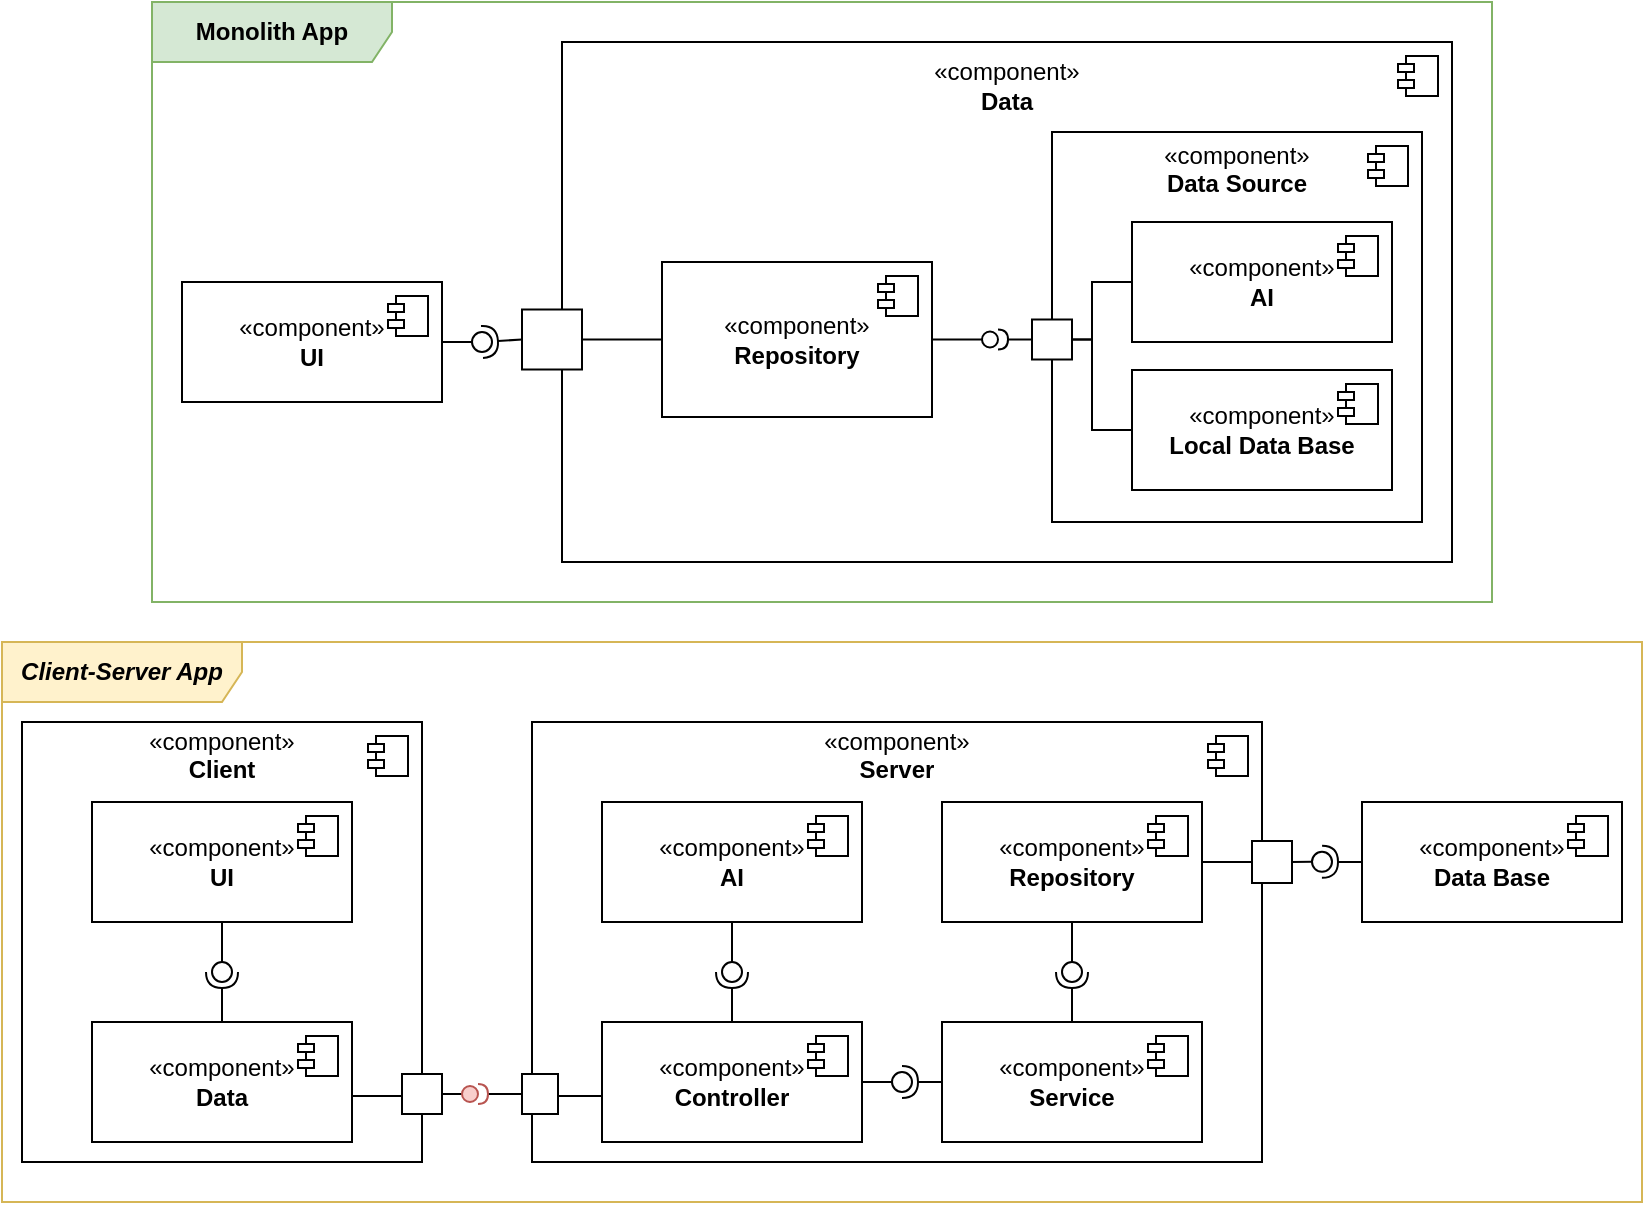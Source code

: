 <mxfile version="28.2.7">
  <diagram name="Page-1" id="xa5eS1BhHO2Y8Hw-Xd1o">
    <mxGraphModel dx="1169" dy="645" grid="1" gridSize="10" guides="1" tooltips="1" connect="1" arrows="1" fold="1" page="1" pageScale="1" pageWidth="827" pageHeight="1169" math="0" shadow="0">
      <root>
        <mxCell id="0" />
        <mxCell id="1" parent="0" />
        <mxCell id="DsuncLNuxtgSlJLGwH1R-41" value="«component»&lt;br&gt;&lt;b&gt;Client&lt;/b&gt;&lt;div&gt;&lt;b&gt;&lt;br&gt;&lt;/b&gt;&lt;/div&gt;&lt;div&gt;&lt;b&gt;&lt;br&gt;&lt;/b&gt;&lt;/div&gt;&lt;div&gt;&lt;b&gt;&lt;br&gt;&lt;/b&gt;&lt;/div&gt;&lt;div&gt;&lt;b&gt;&lt;br&gt;&lt;/b&gt;&lt;/div&gt;&lt;div&gt;&lt;b&gt;&lt;br&gt;&lt;/b&gt;&lt;/div&gt;&lt;div&gt;&lt;b&gt;&lt;br&gt;&lt;/b&gt;&lt;/div&gt;&lt;div&gt;&lt;b&gt;&lt;br&gt;&lt;/b&gt;&lt;/div&gt;&lt;div&gt;&lt;b&gt;&lt;br&gt;&lt;/b&gt;&lt;/div&gt;&lt;div&gt;&lt;b&gt;&lt;br&gt;&lt;/b&gt;&lt;/div&gt;&lt;div&gt;&lt;b&gt;&lt;br&gt;&lt;/b&gt;&lt;/div&gt;&lt;div&gt;&lt;b&gt;&lt;br&gt;&lt;/b&gt;&lt;/div&gt;&lt;div&gt;&lt;b&gt;&lt;br&gt;&lt;/b&gt;&lt;/div&gt;&lt;div&gt;&lt;b&gt;&lt;br&gt;&lt;/b&gt;&lt;/div&gt;" style="html=1;dropTarget=0;whiteSpace=wrap;" parent="1" vertex="1">
          <mxGeometry x="14" y="370" width="200" height="220" as="geometry" />
        </mxCell>
        <mxCell id="DsuncLNuxtgSlJLGwH1R-42" value="" style="shape=module;jettyWidth=8;jettyHeight=4;" parent="DsuncLNuxtgSlJLGwH1R-41" vertex="1">
          <mxGeometry x="1" width="20" height="20" relative="1" as="geometry">
            <mxPoint x="-27" y="7" as="offset" />
          </mxGeometry>
        </mxCell>
        <mxCell id="DsuncLNuxtgSlJLGwH1R-43" value="«component»&lt;br&gt;&lt;b&gt;UI&lt;/b&gt;" style="html=1;dropTarget=0;whiteSpace=wrap;" parent="1" vertex="1">
          <mxGeometry x="49" y="410" width="130" height="60" as="geometry" />
        </mxCell>
        <mxCell id="DsuncLNuxtgSlJLGwH1R-44" value="" style="shape=module;jettyWidth=8;jettyHeight=4;" parent="DsuncLNuxtgSlJLGwH1R-43" vertex="1">
          <mxGeometry x="1" width="20" height="20" relative="1" as="geometry">
            <mxPoint x="-27" y="7" as="offset" />
          </mxGeometry>
        </mxCell>
        <mxCell id="DsuncLNuxtgSlJLGwH1R-45" value="«component»&lt;br&gt;&lt;b&gt;Data&lt;/b&gt;" style="html=1;dropTarget=0;whiteSpace=wrap;" parent="1" vertex="1">
          <mxGeometry x="49" y="520" width="130" height="60" as="geometry" />
        </mxCell>
        <mxCell id="DsuncLNuxtgSlJLGwH1R-46" value="" style="shape=module;jettyWidth=8;jettyHeight=4;" parent="DsuncLNuxtgSlJLGwH1R-45" vertex="1">
          <mxGeometry x="1" width="20" height="20" relative="1" as="geometry">
            <mxPoint x="-27" y="7" as="offset" />
          </mxGeometry>
        </mxCell>
        <mxCell id="DsuncLNuxtgSlJLGwH1R-47" value="" style="rounded=0;orthogonalLoop=1;jettySize=auto;html=1;endArrow=halfCircle;endFill=0;endSize=6;strokeWidth=1;sketch=0;exitX=0.5;exitY=0;exitDx=0;exitDy=0;" parent="1" source="DsuncLNuxtgSlJLGwH1R-45" target="DsuncLNuxtgSlJLGwH1R-49" edge="1">
          <mxGeometry relative="1" as="geometry">
            <mxPoint x="209" y="515" as="sourcePoint" />
          </mxGeometry>
        </mxCell>
        <mxCell id="DsuncLNuxtgSlJLGwH1R-50" value="" style="rounded=0;orthogonalLoop=1;jettySize=auto;html=1;endArrow=oval;endFill=0;sketch=0;sourcePerimeterSpacing=0;targetPerimeterSpacing=0;endSize=10;exitX=0.5;exitY=1;exitDx=0;exitDy=0;" parent="1" source="DsuncLNuxtgSlJLGwH1R-43" target="DsuncLNuxtgSlJLGwH1R-49" edge="1">
          <mxGeometry relative="1" as="geometry">
            <mxPoint x="104" y="480" as="sourcePoint" />
            <mxPoint x="104" y="500" as="targetPoint" />
          </mxGeometry>
        </mxCell>
        <mxCell id="DsuncLNuxtgSlJLGwH1R-49" value="" style="ellipse;whiteSpace=wrap;html=1;align=center;aspect=fixed;fillColor=none;strokeColor=none;resizable=0;perimeter=centerPerimeter;rotatable=0;allowArrows=0;points=[];outlineConnect=1;" parent="1" vertex="1">
          <mxGeometry x="109" y="490" width="10" height="10" as="geometry" />
        </mxCell>
        <mxCell id="DsuncLNuxtgSlJLGwH1R-51" value="«component»&lt;br&gt;&lt;b&gt;Server&lt;/b&gt;&lt;div&gt;&lt;div&gt;&lt;b&gt;&lt;br&gt;&lt;/b&gt;&lt;/div&gt;&lt;div&gt;&lt;b&gt;&lt;br&gt;&lt;/b&gt;&lt;/div&gt;&lt;div&gt;&lt;b&gt;&lt;br&gt;&lt;/b&gt;&lt;/div&gt;&lt;div&gt;&lt;b&gt;&lt;br&gt;&lt;/b&gt;&lt;/div&gt;&lt;div&gt;&lt;b&gt;&lt;br&gt;&lt;/b&gt;&lt;/div&gt;&lt;div&gt;&lt;b&gt;&lt;br&gt;&lt;/b&gt;&lt;/div&gt;&lt;div&gt;&lt;b&gt;&lt;br&gt;&lt;/b&gt;&lt;/div&gt;&lt;div&gt;&lt;b&gt;&lt;br&gt;&lt;/b&gt;&lt;/div&gt;&lt;div&gt;&lt;b&gt;&lt;br&gt;&lt;/b&gt;&lt;/div&gt;&lt;div&gt;&lt;b&gt;&lt;br&gt;&lt;/b&gt;&lt;/div&gt;&lt;div&gt;&lt;b&gt;&lt;br&gt;&lt;/b&gt;&lt;/div&gt;&lt;div&gt;&lt;b&gt;&lt;br&gt;&lt;/b&gt;&lt;/div&gt;&lt;div&gt;&lt;b&gt;&lt;br&gt;&lt;/b&gt;&lt;/div&gt;&lt;/div&gt;" style="html=1;dropTarget=0;whiteSpace=wrap;" parent="1" vertex="1">
          <mxGeometry x="269" y="370" width="365" height="220" as="geometry" />
        </mxCell>
        <mxCell id="DsuncLNuxtgSlJLGwH1R-52" value="" style="shape=module;jettyWidth=8;jettyHeight=4;" parent="DsuncLNuxtgSlJLGwH1R-51" vertex="1">
          <mxGeometry x="1" width="20" height="20" relative="1" as="geometry">
            <mxPoint x="-27" y="7" as="offset" />
          </mxGeometry>
        </mxCell>
        <mxCell id="DsuncLNuxtgSlJLGwH1R-53" value="«component»&lt;br&gt;&lt;b&gt;Controller&lt;/b&gt;" style="html=1;dropTarget=0;whiteSpace=wrap;" parent="1" vertex="1">
          <mxGeometry x="304" y="520" width="130" height="60" as="geometry" />
        </mxCell>
        <mxCell id="DsuncLNuxtgSlJLGwH1R-54" value="" style="shape=module;jettyWidth=8;jettyHeight=4;" parent="DsuncLNuxtgSlJLGwH1R-53" vertex="1">
          <mxGeometry x="1" width="20" height="20" relative="1" as="geometry">
            <mxPoint x="-27" y="7" as="offset" />
          </mxGeometry>
        </mxCell>
        <mxCell id="DsuncLNuxtgSlJLGwH1R-55" value="«component»&lt;br&gt;&lt;b&gt;AI&lt;/b&gt;" style="html=1;dropTarget=0;whiteSpace=wrap;" parent="1" vertex="1">
          <mxGeometry x="304" y="410" width="130" height="60" as="geometry" />
        </mxCell>
        <mxCell id="DsuncLNuxtgSlJLGwH1R-56" value="" style="shape=module;jettyWidth=8;jettyHeight=4;" parent="DsuncLNuxtgSlJLGwH1R-55" vertex="1">
          <mxGeometry x="1" width="20" height="20" relative="1" as="geometry">
            <mxPoint x="-27" y="7" as="offset" />
          </mxGeometry>
        </mxCell>
        <mxCell id="DsuncLNuxtgSlJLGwH1R-57" value="«component»&lt;br&gt;&lt;b&gt;Service&lt;/b&gt;" style="html=1;dropTarget=0;whiteSpace=wrap;" parent="1" vertex="1">
          <mxGeometry x="474" y="520" width="130" height="60" as="geometry" />
        </mxCell>
        <mxCell id="DsuncLNuxtgSlJLGwH1R-58" value="" style="shape=module;jettyWidth=8;jettyHeight=4;" parent="DsuncLNuxtgSlJLGwH1R-57" vertex="1">
          <mxGeometry x="1" width="20" height="20" relative="1" as="geometry">
            <mxPoint x="-27" y="7" as="offset" />
          </mxGeometry>
        </mxCell>
        <mxCell id="DsuncLNuxtgSlJLGwH1R-103" style="edgeStyle=orthogonalEdgeStyle;rounded=0;orthogonalLoop=1;jettySize=auto;html=1;entryX=0;entryY=0.5;entryDx=0;entryDy=0;endArrow=none;endFill=0;" parent="1" source="DsuncLNuxtgSlJLGwH1R-61" target="DsuncLNuxtgSlJLGwH1R-96" edge="1">
          <mxGeometry relative="1" as="geometry" />
        </mxCell>
        <mxCell id="DsuncLNuxtgSlJLGwH1R-61" value="«component»&lt;br&gt;&lt;b&gt;Repository&lt;/b&gt;" style="html=1;dropTarget=0;whiteSpace=wrap;" parent="1" vertex="1">
          <mxGeometry x="474" y="410" width="130" height="60" as="geometry" />
        </mxCell>
        <mxCell id="DsuncLNuxtgSlJLGwH1R-62" value="" style="shape=module;jettyWidth=8;jettyHeight=4;" parent="DsuncLNuxtgSlJLGwH1R-61" vertex="1">
          <mxGeometry x="1" width="20" height="20" relative="1" as="geometry">
            <mxPoint x="-27" y="7" as="offset" />
          </mxGeometry>
        </mxCell>
        <mxCell id="DsuncLNuxtgSlJLGwH1R-64" value="" style="rounded=0;orthogonalLoop=1;jettySize=auto;html=1;endArrow=halfCircle;endFill=0;endSize=6;strokeWidth=1;sketch=0;exitX=0.5;exitY=0;exitDx=0;exitDy=0;entryX=0.671;entryY=0.089;entryDx=0;entryDy=0;entryPerimeter=0;" parent="1" source="DsuncLNuxtgSlJLGwH1R-53" target="DsuncLNuxtgSlJLGwH1R-66" edge="1">
          <mxGeometry relative="1" as="geometry">
            <mxPoint x="324" y="495" as="sourcePoint" />
          </mxGeometry>
        </mxCell>
        <mxCell id="DsuncLNuxtgSlJLGwH1R-65" value="" style="rounded=0;orthogonalLoop=1;jettySize=auto;html=1;endArrow=oval;endFill=0;sketch=0;sourcePerimeterSpacing=0;targetPerimeterSpacing=0;endSize=10;exitX=0.5;exitY=1;exitDx=0;exitDy=0;" parent="1" source="DsuncLNuxtgSlJLGwH1R-55" target="DsuncLNuxtgSlJLGwH1R-66" edge="1">
          <mxGeometry relative="1" as="geometry">
            <mxPoint x="284" y="495" as="sourcePoint" />
            <mxPoint x="369" y="500" as="targetPoint" />
          </mxGeometry>
        </mxCell>
        <mxCell id="DsuncLNuxtgSlJLGwH1R-66" value="" style="ellipse;whiteSpace=wrap;html=1;align=center;aspect=fixed;fillColor=none;strokeColor=none;resizable=0;perimeter=centerPerimeter;rotatable=0;allowArrows=0;points=[];outlineConnect=1;" parent="1" vertex="1">
          <mxGeometry x="364" y="490" width="10" height="10" as="geometry" />
        </mxCell>
        <mxCell id="DsuncLNuxtgSlJLGwH1R-69" value="" style="ellipse;whiteSpace=wrap;html=1;align=center;aspect=fixed;fillColor=none;strokeColor=none;resizable=0;perimeter=centerPerimeter;rotatable=0;allowArrows=0;points=[];outlineConnect=1;" parent="1" vertex="1">
          <mxGeometry x="439" y="600" width="10" height="10" as="geometry" />
        </mxCell>
        <mxCell id="DsuncLNuxtgSlJLGwH1R-73" value="" style="html=1;rounded=0;" parent="1" vertex="1">
          <mxGeometry x="204" y="546" width="20" height="20" as="geometry" />
        </mxCell>
        <mxCell id="DsuncLNuxtgSlJLGwH1R-74" value="" style="endArrow=none;html=1;rounded=0;align=center;verticalAlign=top;endFill=0;labelBackgroundColor=none;endSize=2;" parent="1" source="DsuncLNuxtgSlJLGwH1R-73" target="DsuncLNuxtgSlJLGwH1R-75" edge="1">
          <mxGeometry relative="1" as="geometry" />
        </mxCell>
        <mxCell id="DsuncLNuxtgSlJLGwH1R-75" value="" style="ellipse;html=1;fontSize=11;align=center;fillColor=#f8cecc;points=[];aspect=fixed;resizable=0;verticalAlign=bottom;labelPosition=center;verticalLabelPosition=top;flipH=1;strokeColor=#b85450;" parent="1" vertex="1">
          <mxGeometry x="234" y="552" width="8" height="8" as="geometry" />
        </mxCell>
        <mxCell id="DsuncLNuxtgSlJLGwH1R-79" value="" style="html=1;rounded=0;" parent="1" vertex="1">
          <mxGeometry x="264" y="546" width="18" height="20" as="geometry" />
        </mxCell>
        <mxCell id="DsuncLNuxtgSlJLGwH1R-80" value="" style="endArrow=none;html=1;rounded=0;align=center;verticalAlign=top;endFill=0;labelBackgroundColor=none;endSize=2;" parent="1" source="DsuncLNuxtgSlJLGwH1R-79" target="DsuncLNuxtgSlJLGwH1R-81" edge="1">
          <mxGeometry relative="1" as="geometry" />
        </mxCell>
        <mxCell id="DsuncLNuxtgSlJLGwH1R-81" value="" style="shape=requiredInterface;html=1;fontSize=11;align=center;fillColor=#f8cecc;points=[];aspect=fixed;resizable=0;verticalAlign=bottom;labelPosition=center;verticalLabelPosition=top;flipH=1;rotation=-180;strokeColor=#b85450;" parent="1" vertex="1">
          <mxGeometry x="242" y="551" width="5" height="10" as="geometry" />
        </mxCell>
        <mxCell id="DsuncLNuxtgSlJLGwH1R-82" value="" style="line;strokeWidth=1;fillColor=none;align=left;verticalAlign=middle;spacingTop=-1;spacingLeft=3;spacingRight=3;rotatable=0;labelPosition=right;points=[];portConstraint=eastwest;strokeColor=inherit;" parent="1" vertex="1">
          <mxGeometry x="179" y="553" width="25" height="8" as="geometry" />
        </mxCell>
        <mxCell id="DsuncLNuxtgSlJLGwH1R-83" value="" style="line;strokeWidth=1;fillColor=none;align=left;verticalAlign=middle;spacingTop=-1;spacingLeft=3;spacingRight=3;rotatable=0;labelPosition=right;points=[];portConstraint=eastwest;strokeColor=inherit;" parent="1" vertex="1">
          <mxGeometry x="282" y="553" width="22" height="8" as="geometry" />
        </mxCell>
        <mxCell id="DsuncLNuxtgSlJLGwH1R-85" value="«component»&lt;br&gt;&lt;b&gt;Data Base&lt;/b&gt;" style="html=1;dropTarget=0;whiteSpace=wrap;" parent="1" vertex="1">
          <mxGeometry x="684" y="410" width="130" height="60" as="geometry" />
        </mxCell>
        <mxCell id="DsuncLNuxtgSlJLGwH1R-86" value="" style="shape=module;jettyWidth=8;jettyHeight=4;" parent="DsuncLNuxtgSlJLGwH1R-85" vertex="1">
          <mxGeometry x="1" width="20" height="20" relative="1" as="geometry">
            <mxPoint x="-27" y="7" as="offset" />
          </mxGeometry>
        </mxCell>
        <mxCell id="DsuncLNuxtgSlJLGwH1R-90" value="" style="rounded=0;orthogonalLoop=1;jettySize=auto;html=1;endArrow=halfCircle;endFill=0;endSize=6;strokeWidth=1;sketch=0;exitX=0;exitY=0.5;exitDx=0;exitDy=0;" parent="1" source="DsuncLNuxtgSlJLGwH1R-57" target="DsuncLNuxtgSlJLGwH1R-92" edge="1">
          <mxGeometry relative="1" as="geometry">
            <mxPoint x="494" y="548" as="sourcePoint" />
          </mxGeometry>
        </mxCell>
        <mxCell id="DsuncLNuxtgSlJLGwH1R-91" value="" style="rounded=0;orthogonalLoop=1;jettySize=auto;html=1;endArrow=oval;endFill=0;sketch=0;sourcePerimeterSpacing=0;targetPerimeterSpacing=0;endSize=10;exitX=1;exitY=0.5;exitDx=0;exitDy=0;" parent="1" source="DsuncLNuxtgSlJLGwH1R-53" target="DsuncLNuxtgSlJLGwH1R-92" edge="1">
          <mxGeometry relative="1" as="geometry">
            <mxPoint x="454" y="548" as="sourcePoint" />
          </mxGeometry>
        </mxCell>
        <mxCell id="DsuncLNuxtgSlJLGwH1R-92" value="" style="ellipse;whiteSpace=wrap;html=1;align=center;aspect=fixed;fillColor=none;strokeColor=none;resizable=0;perimeter=centerPerimeter;rotatable=0;allowArrows=0;points=[];outlineConnect=1;" parent="1" vertex="1">
          <mxGeometry x="449" y="545" width="10" height="10" as="geometry" />
        </mxCell>
        <mxCell id="DsuncLNuxtgSlJLGwH1R-96" value="" style="html=1;rounded=0;" parent="1" vertex="1">
          <mxGeometry x="629" y="429.5" width="20" height="21" as="geometry" />
        </mxCell>
        <mxCell id="DsuncLNuxtgSlJLGwH1R-104" value="«component»&lt;br&gt;&lt;b&gt;UI&lt;/b&gt;" style="html=1;dropTarget=0;whiteSpace=wrap;" parent="1" vertex="1">
          <mxGeometry x="94" y="150" width="130" height="60" as="geometry" />
        </mxCell>
        <mxCell id="DsuncLNuxtgSlJLGwH1R-105" value="" style="shape=module;jettyWidth=8;jettyHeight=4;" parent="DsuncLNuxtgSlJLGwH1R-104" vertex="1">
          <mxGeometry x="1" width="20" height="20" relative="1" as="geometry">
            <mxPoint x="-27" y="7" as="offset" />
          </mxGeometry>
        </mxCell>
        <mxCell id="DsuncLNuxtgSlJLGwH1R-106" value="«component»&lt;br&gt;&lt;b&gt;Data&lt;/b&gt;&lt;div&gt;&lt;br&gt;&lt;/div&gt;&lt;div&gt;&lt;b&gt;&lt;br&gt;&lt;/b&gt;&lt;/div&gt;&lt;div&gt;&lt;b&gt;&lt;br&gt;&lt;/b&gt;&lt;/div&gt;&lt;div&gt;&lt;b&gt;&lt;br&gt;&lt;/b&gt;&lt;/div&gt;&lt;div&gt;&lt;b&gt;&lt;br&gt;&lt;/b&gt;&lt;/div&gt;&lt;div&gt;&lt;b&gt;&lt;br&gt;&lt;/b&gt;&lt;/div&gt;&lt;div&gt;&lt;b&gt;&lt;br&gt;&lt;/b&gt;&lt;/div&gt;&lt;div&gt;&lt;b&gt;&lt;br&gt;&lt;/b&gt;&lt;/div&gt;&lt;div&gt;&lt;b&gt;&lt;br&gt;&lt;/b&gt;&lt;/div&gt;&lt;div&gt;&lt;b&gt;&lt;br&gt;&lt;/b&gt;&lt;/div&gt;&lt;div&gt;&lt;b&gt;&lt;br&gt;&lt;/b&gt;&lt;/div&gt;&lt;div&gt;&lt;b&gt;&lt;br&gt;&lt;/b&gt;&lt;/div&gt;&lt;div&gt;&lt;b&gt;&lt;br&gt;&lt;/b&gt;&lt;/div&gt;&lt;div&gt;&lt;b&gt;&lt;br&gt;&lt;/b&gt;&lt;/div&gt;&lt;div&gt;&lt;b&gt;&lt;br&gt;&lt;/b&gt;&lt;/div&gt;" style="html=1;dropTarget=0;whiteSpace=wrap;" parent="1" vertex="1">
          <mxGeometry x="284" y="30" width="445" height="260" as="geometry" />
        </mxCell>
        <mxCell id="DsuncLNuxtgSlJLGwH1R-107" value="" style="shape=module;jettyWidth=8;jettyHeight=4;" parent="DsuncLNuxtgSlJLGwH1R-106" vertex="1">
          <mxGeometry x="1" width="20" height="20" relative="1" as="geometry">
            <mxPoint x="-27" y="7" as="offset" />
          </mxGeometry>
        </mxCell>
        <mxCell id="DsuncLNuxtgSlJLGwH1R-130" style="edgeStyle=orthogonalEdgeStyle;rounded=0;orthogonalLoop=1;jettySize=auto;html=1;endArrow=none;endFill=0;" parent="1" source="DsuncLNuxtgSlJLGwH1R-108" target="DsuncLNuxtgSlJLGwH1R-127" edge="1">
          <mxGeometry relative="1" as="geometry" />
        </mxCell>
        <mxCell id="DsuncLNuxtgSlJLGwH1R-108" value="«component»&lt;br&gt;&lt;b&gt;Repository&lt;/b&gt;" style="html=1;dropTarget=0;whiteSpace=wrap;" parent="1" vertex="1">
          <mxGeometry x="334" y="140" width="135" height="77.5" as="geometry" />
        </mxCell>
        <mxCell id="DsuncLNuxtgSlJLGwH1R-109" value="" style="shape=module;jettyWidth=8;jettyHeight=4;" parent="DsuncLNuxtgSlJLGwH1R-108" vertex="1">
          <mxGeometry x="1" width="20" height="20" relative="1" as="geometry">
            <mxPoint x="-27" y="7" as="offset" />
          </mxGeometry>
        </mxCell>
        <mxCell id="DsuncLNuxtgSlJLGwH1R-110" value="«component»&lt;br&gt;&lt;b&gt;Data Source&lt;/b&gt;&lt;div&gt;&lt;br&gt;&lt;/div&gt;&lt;div&gt;&lt;b&gt;&lt;br&gt;&lt;/b&gt;&lt;/div&gt;&lt;div&gt;&lt;b&gt;&lt;br&gt;&lt;/b&gt;&lt;/div&gt;&lt;div&gt;&lt;b&gt;&lt;br&gt;&lt;/b&gt;&lt;/div&gt;&lt;div&gt;&lt;b&gt;&lt;br&gt;&lt;/b&gt;&lt;/div&gt;&lt;div&gt;&lt;br&gt;&lt;/div&gt;&lt;div&gt;&lt;br&gt;&lt;/div&gt;&lt;div&gt;&lt;br&gt;&lt;/div&gt;&lt;div&gt;&lt;br&gt;&lt;/div&gt;&lt;div&gt;&lt;br&gt;&lt;/div&gt;&lt;div&gt;&lt;br&gt;&lt;/div&gt;" style="html=1;dropTarget=0;whiteSpace=wrap;" parent="1" vertex="1">
          <mxGeometry x="529" y="75" width="185" height="195" as="geometry" />
        </mxCell>
        <mxCell id="DsuncLNuxtgSlJLGwH1R-111" value="" style="shape=module;jettyWidth=8;jettyHeight=4;" parent="DsuncLNuxtgSlJLGwH1R-110" vertex="1">
          <mxGeometry x="1" width="20" height="20" relative="1" as="geometry">
            <mxPoint x="-27" y="7" as="offset" />
          </mxGeometry>
        </mxCell>
        <mxCell id="DsuncLNuxtgSlJLGwH1R-123" style="edgeStyle=orthogonalEdgeStyle;rounded=0;orthogonalLoop=1;jettySize=auto;html=1;entryX=1;entryY=0.5;entryDx=0;entryDy=0;endArrow=none;endFill=0;" parent="1" source="DsuncLNuxtgSlJLGwH1R-112" target="DsuncLNuxtgSlJLGwH1R-120" edge="1">
          <mxGeometry relative="1" as="geometry" />
        </mxCell>
        <mxCell id="DsuncLNuxtgSlJLGwH1R-112" value="«component»&lt;br&gt;&lt;b&gt;AI&lt;/b&gt;" style="html=1;dropTarget=0;whiteSpace=wrap;" parent="1" vertex="1">
          <mxGeometry x="569" y="120" width="130" height="60" as="geometry" />
        </mxCell>
        <mxCell id="DsuncLNuxtgSlJLGwH1R-113" value="" style="shape=module;jettyWidth=8;jettyHeight=4;" parent="DsuncLNuxtgSlJLGwH1R-112" vertex="1">
          <mxGeometry x="1" width="20" height="20" relative="1" as="geometry">
            <mxPoint x="-27" y="7" as="offset" />
          </mxGeometry>
        </mxCell>
        <mxCell id="DsuncLNuxtgSlJLGwH1R-124" style="edgeStyle=orthogonalEdgeStyle;rounded=0;orthogonalLoop=1;jettySize=auto;html=1;entryX=1;entryY=0.5;entryDx=0;entryDy=0;endArrow=none;endFill=0;" parent="1" source="DsuncLNuxtgSlJLGwH1R-114" target="DsuncLNuxtgSlJLGwH1R-120" edge="1">
          <mxGeometry relative="1" as="geometry" />
        </mxCell>
        <mxCell id="DsuncLNuxtgSlJLGwH1R-114" value="«component»&lt;br&gt;&lt;b&gt;Local Data Base&lt;/b&gt;" style="html=1;dropTarget=0;whiteSpace=wrap;" parent="1" vertex="1">
          <mxGeometry x="569" y="194" width="130" height="60" as="geometry" />
        </mxCell>
        <mxCell id="DsuncLNuxtgSlJLGwH1R-115" value="" style="shape=module;jettyWidth=8;jettyHeight=4;" parent="DsuncLNuxtgSlJLGwH1R-114" vertex="1">
          <mxGeometry x="1" width="20" height="20" relative="1" as="geometry">
            <mxPoint x="-27" y="7" as="offset" />
          </mxGeometry>
        </mxCell>
        <mxCell id="DsuncLNuxtgSlJLGwH1R-116" value="&lt;b&gt;&lt;i&gt;Client-Server App&lt;/i&gt;&lt;/b&gt;" style="shape=umlFrame;whiteSpace=wrap;html=1;pointerEvents=0;width=120;height=30;fillColor=#fff2cc;strokeColor=#d6b656;" parent="1" vertex="1">
          <mxGeometry x="4" y="330" width="820" height="280" as="geometry" />
        </mxCell>
        <mxCell id="DsuncLNuxtgSlJLGwH1R-118" value="" style="endArrow=none;html=1;rounded=0;align=center;verticalAlign=top;endFill=0;labelBackgroundColor=none;endSize=2;exitX=1;exitY=0.5;exitDx=0;exitDy=0;" parent="1" source="DsuncLNuxtgSlJLGwH1R-108" target="DsuncLNuxtgSlJLGwH1R-119" edge="1">
          <mxGeometry relative="1" as="geometry">
            <mxPoint x="479" y="190" as="sourcePoint" />
          </mxGeometry>
        </mxCell>
        <mxCell id="DsuncLNuxtgSlJLGwH1R-119" value="" style="ellipse;html=1;fontSize=11;align=center;fillColor=none;points=[];aspect=fixed;resizable=0;verticalAlign=bottom;labelPosition=center;verticalLabelPosition=top;flipH=1;" parent="1" vertex="1">
          <mxGeometry x="494" y="174.75" width="8" height="8" as="geometry" />
        </mxCell>
        <mxCell id="DsuncLNuxtgSlJLGwH1R-120" value="" style="html=1;rounded=0;" parent="1" vertex="1">
          <mxGeometry x="519" y="168.75" width="20" height="20" as="geometry" />
        </mxCell>
        <mxCell id="DsuncLNuxtgSlJLGwH1R-121" value="" style="endArrow=none;html=1;rounded=0;align=center;verticalAlign=top;endFill=0;labelBackgroundColor=none;endSize=2;" parent="1" source="DsuncLNuxtgSlJLGwH1R-120" target="DsuncLNuxtgSlJLGwH1R-122" edge="1">
          <mxGeometry relative="1" as="geometry" />
        </mxCell>
        <mxCell id="DsuncLNuxtgSlJLGwH1R-122" value="" style="shape=requiredInterface;html=1;fontSize=11;align=center;fillColor=none;points=[];aspect=fixed;resizable=0;verticalAlign=bottom;labelPosition=center;verticalLabelPosition=top;flipH=1;rotation=-180;" parent="1" vertex="1">
          <mxGeometry x="502" y="173.75" width="5" height="10" as="geometry" />
        </mxCell>
        <mxCell id="DsuncLNuxtgSlJLGwH1R-127" value="" style="html=1;rounded=0;" parent="1" vertex="1">
          <mxGeometry x="264" y="163.75" width="30" height="30" as="geometry" />
        </mxCell>
        <mxCell id="DsuncLNuxtgSlJLGwH1R-133" value="" style="rounded=0;orthogonalLoop=1;jettySize=auto;html=1;endArrow=halfCircle;endFill=0;endSize=6;strokeWidth=1;sketch=0;exitX=0;exitY=0.5;exitDx=0;exitDy=0;" parent="1" source="DsuncLNuxtgSlJLGwH1R-135" edge="1">
          <mxGeometry relative="1" as="geometry">
            <mxPoint x="244" y="185" as="sourcePoint" />
            <mxPoint x="244" y="180" as="targetPoint" />
          </mxGeometry>
        </mxCell>
        <mxCell id="DsuncLNuxtgSlJLGwH1R-134" value="" style="rounded=0;orthogonalLoop=1;jettySize=auto;html=1;endArrow=oval;endFill=0;sketch=0;sourcePerimeterSpacing=0;targetPerimeterSpacing=0;endSize=10;exitX=1;exitY=0.5;exitDx=0;exitDy=0;" parent="1" source="DsuncLNuxtgSlJLGwH1R-104" target="DsuncLNuxtgSlJLGwH1R-135" edge="1">
          <mxGeometry relative="1" as="geometry">
            <mxPoint x="204" y="185" as="sourcePoint" />
          </mxGeometry>
        </mxCell>
        <mxCell id="DsuncLNuxtgSlJLGwH1R-136" value="" style="rounded=0;orthogonalLoop=1;jettySize=auto;html=1;endArrow=halfCircle;endFill=0;endSize=6;strokeWidth=1;sketch=0;exitX=0;exitY=0.5;exitDx=0;exitDy=0;" parent="1" source="DsuncLNuxtgSlJLGwH1R-127" target="DsuncLNuxtgSlJLGwH1R-135" edge="1">
          <mxGeometry relative="1" as="geometry">
            <mxPoint x="264" y="179" as="sourcePoint" />
            <mxPoint x="244" y="180" as="targetPoint" />
          </mxGeometry>
        </mxCell>
        <mxCell id="DsuncLNuxtgSlJLGwH1R-135" value="" style="ellipse;whiteSpace=wrap;html=1;align=center;aspect=fixed;fillColor=none;strokeColor=none;resizable=0;perimeter=centerPerimeter;rotatable=0;allowArrows=0;points=[];outlineConnect=1;" parent="1" vertex="1">
          <mxGeometry x="239" y="175" width="10" height="10" as="geometry" />
        </mxCell>
        <mxCell id="DsuncLNuxtgSlJLGwH1R-137" value="&lt;b&gt;Monolith App&lt;/b&gt;" style="shape=umlFrame;whiteSpace=wrap;html=1;pointerEvents=0;width=120;height=30;fillColor=#d5e8d4;strokeColor=#82b366;" parent="1" vertex="1">
          <mxGeometry x="79" y="10" width="670" height="300" as="geometry" />
        </mxCell>
        <mxCell id="DsuncLNuxtgSlJLGwH1R-138" value="" style="rounded=0;orthogonalLoop=1;jettySize=auto;html=1;endArrow=halfCircle;endFill=0;endSize=6;strokeWidth=1;sketch=0;exitX=0.5;exitY=0;exitDx=0;exitDy=0;" parent="1" source="DsuncLNuxtgSlJLGwH1R-57" target="DsuncLNuxtgSlJLGwH1R-140" edge="1">
          <mxGeometry relative="1" as="geometry">
            <mxPoint x="559" y="495" as="sourcePoint" />
          </mxGeometry>
        </mxCell>
        <mxCell id="DsuncLNuxtgSlJLGwH1R-139" value="" style="rounded=0;orthogonalLoop=1;jettySize=auto;html=1;endArrow=oval;endFill=0;sketch=0;sourcePerimeterSpacing=0;targetPerimeterSpacing=0;endSize=10;exitX=0.5;exitY=1;exitDx=0;exitDy=0;" parent="1" source="DsuncLNuxtgSlJLGwH1R-61" target="DsuncLNuxtgSlJLGwH1R-140" edge="1">
          <mxGeometry relative="1" as="geometry">
            <mxPoint x="519" y="495" as="sourcePoint" />
          </mxGeometry>
        </mxCell>
        <mxCell id="DsuncLNuxtgSlJLGwH1R-140" value="" style="ellipse;whiteSpace=wrap;html=1;align=center;aspect=fixed;fillColor=none;strokeColor=none;resizable=0;perimeter=centerPerimeter;rotatable=0;allowArrows=0;points=[];outlineConnect=1;" parent="1" vertex="1">
          <mxGeometry x="534" y="490" width="10" height="10" as="geometry" />
        </mxCell>
        <mxCell id="DsuncLNuxtgSlJLGwH1R-142" value="" style="rounded=0;orthogonalLoop=1;jettySize=auto;html=1;endArrow=halfCircle;endFill=0;endSize=6;strokeWidth=1;sketch=0;exitX=0;exitY=0.5;exitDx=0;exitDy=0;" parent="1" source="DsuncLNuxtgSlJLGwH1R-85" edge="1">
          <mxGeometry relative="1" as="geometry">
            <mxPoint x="684" y="439.9" as="sourcePoint" />
            <mxPoint x="664" y="439.9" as="targetPoint" />
            <Array as="points">
              <mxPoint x="664" y="439.9" />
            </Array>
          </mxGeometry>
        </mxCell>
        <mxCell id="DsuncLNuxtgSlJLGwH1R-143" value="" style="rounded=0;orthogonalLoop=1;jettySize=auto;html=1;endArrow=oval;endFill=0;sketch=0;sourcePerimeterSpacing=0;targetPerimeterSpacing=0;endSize=10;exitX=1;exitY=0.5;exitDx=0;exitDy=0;" parent="1" source="DsuncLNuxtgSlJLGwH1R-96" edge="1">
          <mxGeometry relative="1" as="geometry">
            <mxPoint x="654" y="440" as="sourcePoint" />
            <mxPoint x="664" y="439.9" as="targetPoint" />
          </mxGeometry>
        </mxCell>
        <mxCell id="DsuncLNuxtgSlJLGwH1R-144" value="" style="ellipse;whiteSpace=wrap;html=1;align=center;aspect=fixed;fillColor=none;strokeColor=none;resizable=0;perimeter=centerPerimeter;rotatable=0;allowArrows=0;points=[];outlineConnect=1;" parent="1" vertex="1">
          <mxGeometry x="679" y="435" width="10" height="10" as="geometry" />
        </mxCell>
      </root>
    </mxGraphModel>
  </diagram>
</mxfile>
